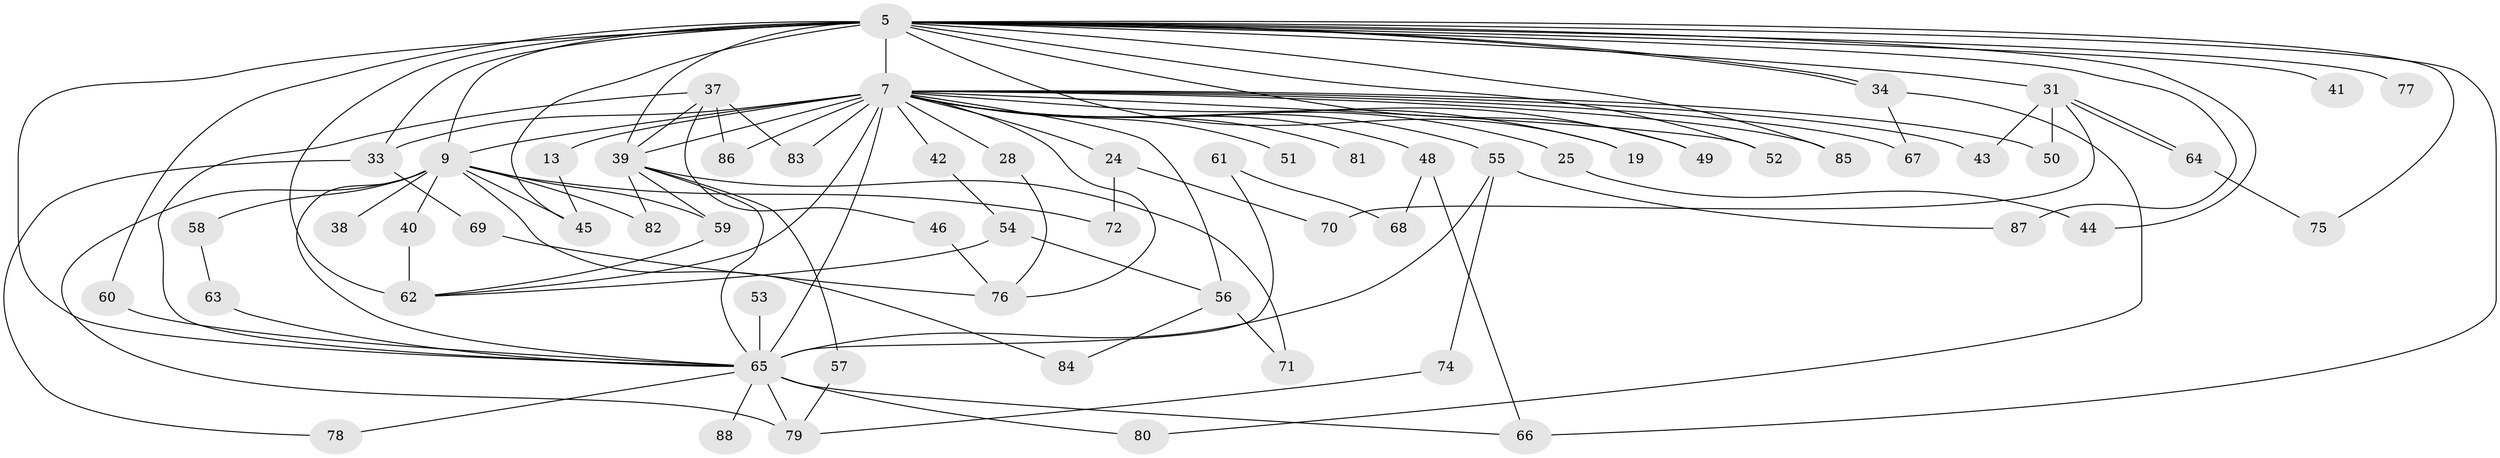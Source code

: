 // original degree distribution, {19: 0.011363636363636364, 23: 0.011363636363636364, 14: 0.011363636363636364, 24: 0.011363636363636364, 21: 0.011363636363636364, 16: 0.022727272727272728, 17: 0.022727272727272728, 18: 0.011363636363636364, 3: 0.2159090909090909, 5: 0.045454545454545456, 4: 0.06818181818181818, 7: 0.022727272727272728, 2: 0.5113636363636364, 6: 0.022727272727272728}
// Generated by graph-tools (version 1.1) at 2025/46/03/04/25 21:46:40]
// undirected, 61 vertices, 108 edges
graph export_dot {
graph [start="1"]
  node [color=gray90,style=filled];
  5 [super="+4"];
  7 [super="+6+2"];
  9 [super="+3"];
  13;
  19;
  24;
  25;
  28;
  31;
  33 [super="+26+29"];
  34;
  37;
  38;
  39 [super="+35+12+30+17"];
  40;
  41;
  42 [super="+22"];
  43;
  44;
  45 [super="+11"];
  46;
  48;
  49;
  50;
  51;
  52;
  53;
  54;
  55;
  56 [super="+14"];
  57;
  58;
  59 [super="+36"];
  60;
  61;
  62 [super="+15+21"];
  63;
  64;
  65 [super="+18+10"];
  66 [super="+32"];
  67;
  68;
  69;
  70;
  71;
  72;
  74;
  75;
  76 [super="+23"];
  77;
  78;
  79 [super="+20"];
  80;
  81;
  82;
  83 [super="+47"];
  84;
  85;
  86;
  87 [super="+73"];
  88;
  5 -- 7 [weight=8];
  5 -- 9 [weight=4];
  5 -- 31 [weight=2];
  5 -- 34;
  5 -- 34;
  5 -- 41 [weight=2];
  5 -- 49;
  5 -- 52;
  5 -- 62 [weight=3];
  5 -- 77 [weight=2];
  5 -- 87 [weight=2];
  5 -- 75;
  5 -- 19;
  5 -- 85;
  5 -- 44;
  5 -- 60;
  5 -- 33;
  5 -- 65 [weight=5];
  5 -- 45;
  5 -- 66;
  5 -- 39 [weight=2];
  7 -- 9 [weight=8];
  7 -- 28 [weight=2];
  7 -- 43;
  7 -- 49;
  7 -- 51 [weight=2];
  7 -- 52;
  7 -- 65 [weight=9];
  7 -- 42 [weight=2];
  7 -- 81 [weight=2];
  7 -- 24 [weight=2];
  7 -- 83;
  7 -- 56 [weight=2];
  7 -- 62;
  7 -- 67;
  7 -- 13 [weight=2];
  7 -- 19;
  7 -- 85;
  7 -- 86;
  7 -- 25 [weight=2];
  7 -- 33 [weight=3];
  7 -- 48 [weight=2];
  7 -- 50;
  7 -- 55;
  7 -- 39 [weight=3];
  7 -- 76;
  9 -- 58 [weight=2];
  9 -- 72;
  9 -- 82;
  9 -- 84;
  9 -- 38;
  9 -- 40;
  9 -- 79;
  9 -- 65 [weight=4];
  9 -- 45;
  9 -- 59;
  13 -- 45;
  24 -- 70;
  24 -- 72;
  25 -- 44;
  28 -- 76;
  31 -- 43;
  31 -- 50;
  31 -- 64;
  31 -- 64;
  31 -- 70;
  33 -- 69;
  33 -- 78;
  34 -- 67;
  34 -- 80;
  37 -- 46;
  37 -- 83 [weight=2];
  37 -- 86;
  37 -- 65;
  37 -- 39;
  39 -- 71;
  39 -- 65;
  39 -- 82;
  39 -- 57;
  39 -- 59;
  40 -- 62;
  42 -- 54;
  46 -- 76;
  48 -- 66;
  48 -- 68;
  53 -- 65;
  54 -- 56;
  54 -- 62;
  55 -- 74;
  55 -- 87;
  55 -- 65;
  56 -- 71;
  56 -- 84;
  57 -- 79;
  58 -- 63;
  59 -- 62;
  60 -- 65;
  61 -- 68;
  61 -- 65;
  63 -- 65;
  64 -- 75;
  65 -- 78;
  65 -- 79 [weight=2];
  65 -- 80;
  65 -- 88;
  65 -- 66;
  69 -- 76;
  74 -- 79;
}
